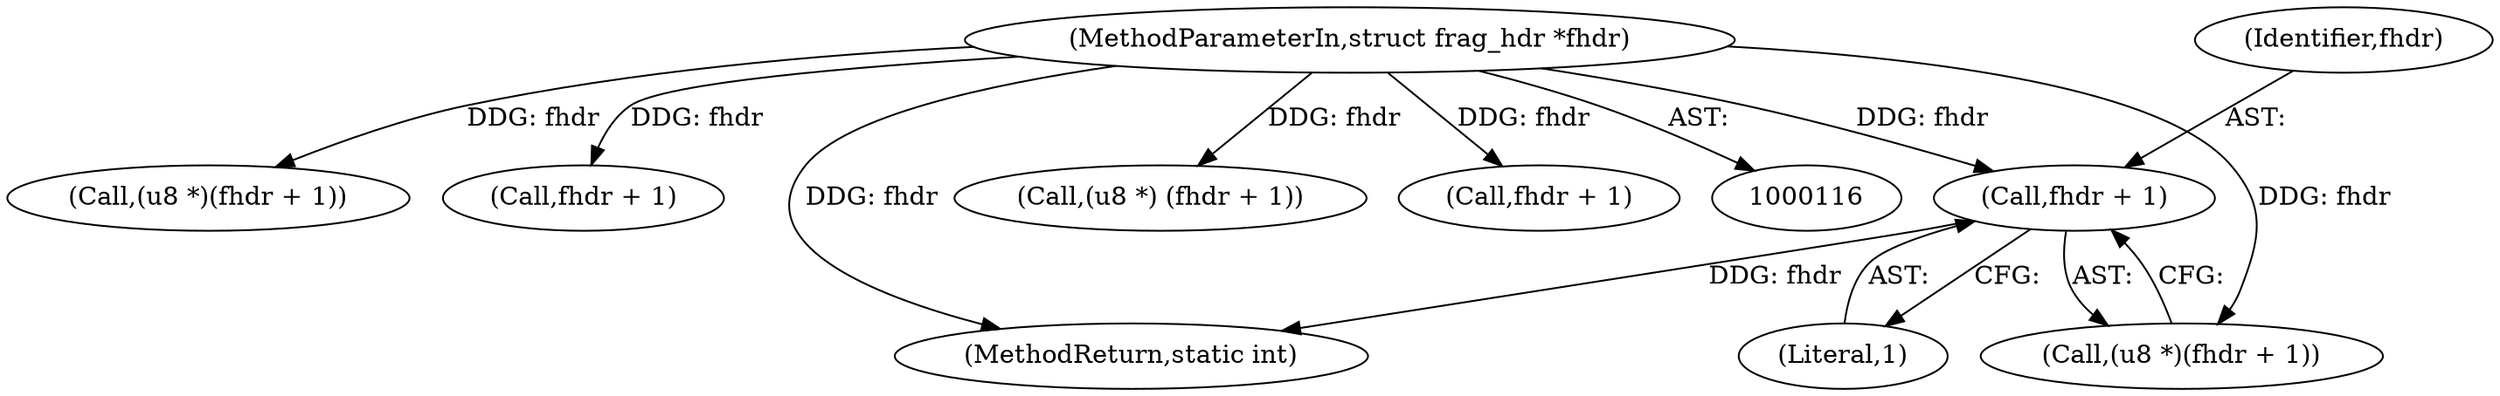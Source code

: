 digraph "0_linux_70789d7052239992824628db8133de08dc78e593_0@pointer" {
"1000227" [label="(Call,fhdr + 1)"];
"1000119" [label="(MethodParameterIn,struct frag_hdr *fhdr)"];
"1000163" [label="(Call,(u8 *)(fhdr + 1))"];
"1000227" [label="(Call,fhdr + 1)"];
"1000229" [label="(Literal,1)"];
"1000225" [label="(Call,(u8 *)(fhdr + 1))"];
"1000119" [label="(MethodParameterIn,struct frag_hdr *fhdr)"];
"1000333" [label="(Call,fhdr + 1)"];
"1000716" [label="(MethodReturn,static int)"];
"1000331" [label="(Call,(u8 *) (fhdr + 1))"];
"1000165" [label="(Call,fhdr + 1)"];
"1000228" [label="(Identifier,fhdr)"];
"1000227" -> "1000225"  [label="AST: "];
"1000227" -> "1000229"  [label="CFG: "];
"1000228" -> "1000227"  [label="AST: "];
"1000229" -> "1000227"  [label="AST: "];
"1000225" -> "1000227"  [label="CFG: "];
"1000227" -> "1000716"  [label="DDG: fhdr"];
"1000119" -> "1000227"  [label="DDG: fhdr"];
"1000119" -> "1000116"  [label="AST: "];
"1000119" -> "1000716"  [label="DDG: fhdr"];
"1000119" -> "1000163"  [label="DDG: fhdr"];
"1000119" -> "1000165"  [label="DDG: fhdr"];
"1000119" -> "1000225"  [label="DDG: fhdr"];
"1000119" -> "1000331"  [label="DDG: fhdr"];
"1000119" -> "1000333"  [label="DDG: fhdr"];
}
